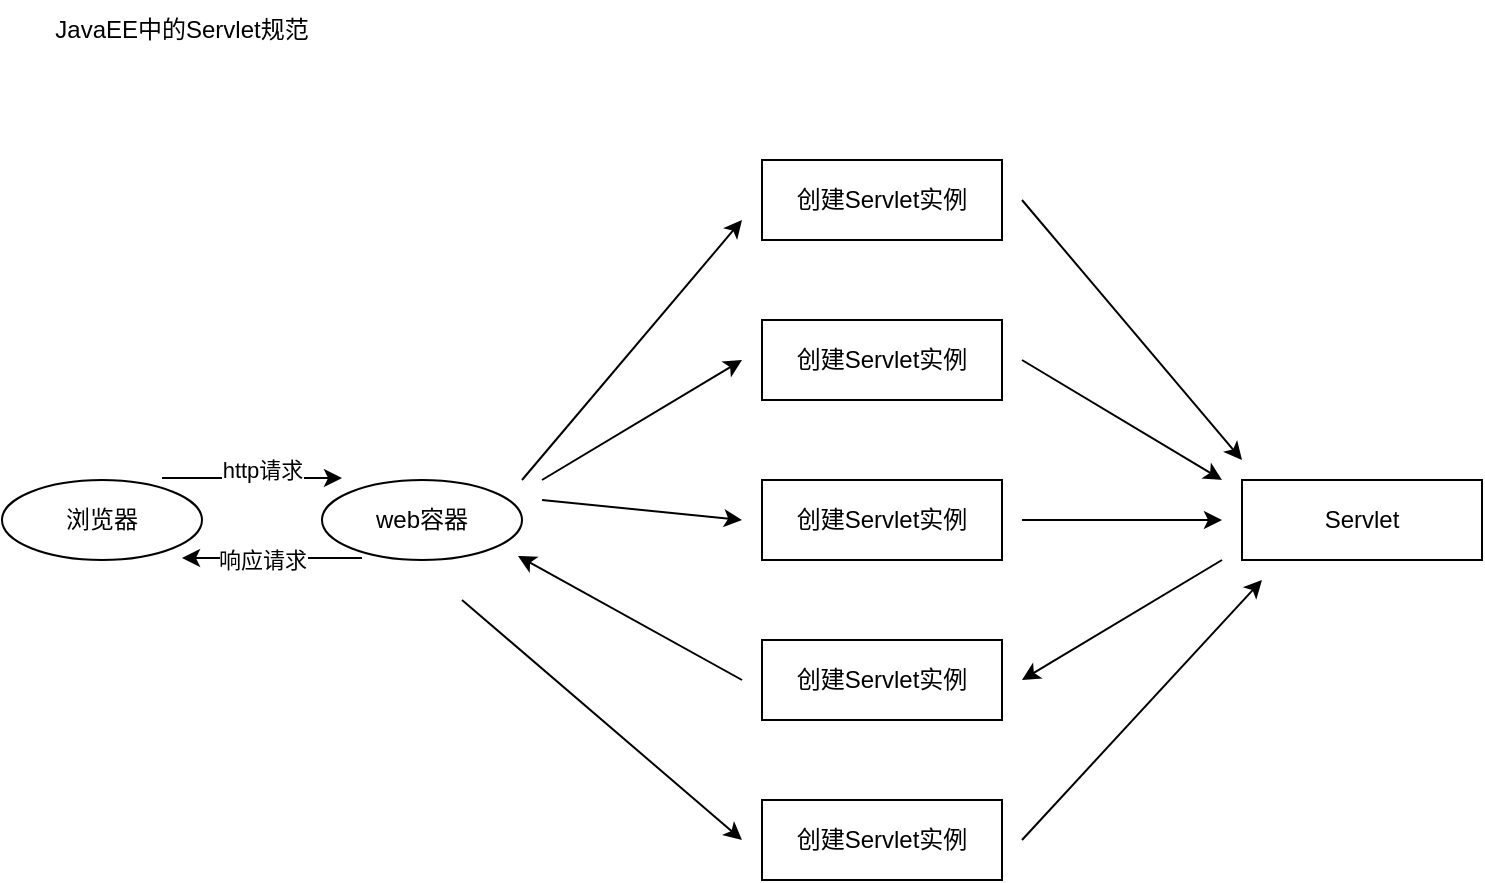 <mxfile version="28.1.2">
  <diagram name="第 1 页" id="9gFXu-8HaGR2-PZNJGEF">
    <mxGraphModel dx="1213" dy="730" grid="1" gridSize="10" guides="1" tooltips="1" connect="1" arrows="1" fold="1" page="1" pageScale="1" pageWidth="827" pageHeight="1169" math="0" shadow="0">
      <root>
        <mxCell id="0" />
        <mxCell id="1" parent="0" />
        <mxCell id="nI15GKyS_x8tQx_1aQZv-1" value="web容器" style="ellipse;whiteSpace=wrap;html=1;" vertex="1" parent="1">
          <mxGeometry x="180" y="320" width="100" height="40" as="geometry" />
        </mxCell>
        <mxCell id="nI15GKyS_x8tQx_1aQZv-3" value="JavaEE中的Servlet规范" style="text;html=1;align=center;verticalAlign=middle;whiteSpace=wrap;rounded=0;" vertex="1" parent="1">
          <mxGeometry x="40" y="80" width="140" height="30" as="geometry" />
        </mxCell>
        <mxCell id="nI15GKyS_x8tQx_1aQZv-4" value="浏览器" style="ellipse;whiteSpace=wrap;html=1;" vertex="1" parent="1">
          <mxGeometry x="20" y="320" width="100" height="40" as="geometry" />
        </mxCell>
        <mxCell id="nI15GKyS_x8tQx_1aQZv-7" value="创建Servlet实例" style="rounded=0;whiteSpace=wrap;html=1;" vertex="1" parent="1">
          <mxGeometry x="400" y="160" width="120" height="40" as="geometry" />
        </mxCell>
        <mxCell id="nI15GKyS_x8tQx_1aQZv-8" value="创建Servlet实例" style="rounded=0;whiteSpace=wrap;html=1;" vertex="1" parent="1">
          <mxGeometry x="400" y="240" width="120" height="40" as="geometry" />
        </mxCell>
        <mxCell id="nI15GKyS_x8tQx_1aQZv-9" value="创建Servlet实例" style="rounded=0;whiteSpace=wrap;html=1;" vertex="1" parent="1">
          <mxGeometry x="400" y="320" width="120" height="40" as="geometry" />
        </mxCell>
        <mxCell id="nI15GKyS_x8tQx_1aQZv-10" value="创建Servlet实例" style="rounded=0;whiteSpace=wrap;html=1;" vertex="1" parent="1">
          <mxGeometry x="400" y="400" width="120" height="40" as="geometry" />
        </mxCell>
        <mxCell id="nI15GKyS_x8tQx_1aQZv-11" value="创建Servlet实例" style="rounded=0;whiteSpace=wrap;html=1;" vertex="1" parent="1">
          <mxGeometry x="400" y="480" width="120" height="40" as="geometry" />
        </mxCell>
        <mxCell id="nI15GKyS_x8tQx_1aQZv-12" value="" style="endArrow=classic;html=1;rounded=0;" edge="1" parent="1">
          <mxGeometry relative="1" as="geometry">
            <mxPoint x="100" y="319" as="sourcePoint" />
            <mxPoint x="190" y="319" as="targetPoint" />
          </mxGeometry>
        </mxCell>
        <mxCell id="nI15GKyS_x8tQx_1aQZv-16" value="http请求" style="edgeLabel;html=1;align=center;verticalAlign=middle;resizable=0;points=[];" vertex="1" connectable="0" parent="nI15GKyS_x8tQx_1aQZv-12">
          <mxGeometry x="-0.333" y="4" relative="1" as="geometry">
            <mxPoint x="20" as="offset" />
          </mxGeometry>
        </mxCell>
        <mxCell id="nI15GKyS_x8tQx_1aQZv-15" value="" style="endArrow=classic;html=1;rounded=0;" edge="1" parent="1">
          <mxGeometry relative="1" as="geometry">
            <mxPoint x="180" y="359" as="sourcePoint" />
            <mxPoint x="110" y="359" as="targetPoint" />
            <Array as="points">
              <mxPoint x="200" y="359" />
              <mxPoint x="180" y="359" />
            </Array>
          </mxGeometry>
        </mxCell>
        <mxCell id="nI15GKyS_x8tQx_1aQZv-18" value="响应请求" style="edgeLabel;html=1;align=center;verticalAlign=middle;resizable=0;points=[];" vertex="1" connectable="0" parent="nI15GKyS_x8tQx_1aQZv-15">
          <mxGeometry x="0.382" relative="1" as="geometry">
            <mxPoint x="6" y="1" as="offset" />
          </mxGeometry>
        </mxCell>
        <mxCell id="nI15GKyS_x8tQx_1aQZv-20" value="" style="endArrow=classic;html=1;rounded=0;" edge="1" parent="1">
          <mxGeometry width="50" height="50" relative="1" as="geometry">
            <mxPoint x="280" y="320" as="sourcePoint" />
            <mxPoint x="390" y="190" as="targetPoint" />
          </mxGeometry>
        </mxCell>
        <mxCell id="nI15GKyS_x8tQx_1aQZv-21" value="" style="endArrow=classic;html=1;rounded=0;" edge="1" parent="1">
          <mxGeometry width="50" height="50" relative="1" as="geometry">
            <mxPoint x="290" y="320" as="sourcePoint" />
            <mxPoint x="390" y="260" as="targetPoint" />
          </mxGeometry>
        </mxCell>
        <mxCell id="nI15GKyS_x8tQx_1aQZv-22" value="" style="endArrow=classic;html=1;rounded=0;" edge="1" parent="1">
          <mxGeometry width="50" height="50" relative="1" as="geometry">
            <mxPoint x="290" y="330" as="sourcePoint" />
            <mxPoint x="390" y="340" as="targetPoint" />
          </mxGeometry>
        </mxCell>
        <mxCell id="nI15GKyS_x8tQx_1aQZv-23" value="" style="endArrow=classic;html=1;rounded=0;" edge="1" parent="1">
          <mxGeometry width="50" height="50" relative="1" as="geometry">
            <mxPoint x="390" y="420" as="sourcePoint" />
            <mxPoint x="278" y="358" as="targetPoint" />
          </mxGeometry>
        </mxCell>
        <mxCell id="nI15GKyS_x8tQx_1aQZv-24" value="" style="endArrow=classic;html=1;rounded=0;" edge="1" parent="1">
          <mxGeometry width="50" height="50" relative="1" as="geometry">
            <mxPoint x="250" y="380" as="sourcePoint" />
            <mxPoint x="390" y="500" as="targetPoint" />
          </mxGeometry>
        </mxCell>
        <mxCell id="nI15GKyS_x8tQx_1aQZv-25" value="Servlet" style="rounded=0;whiteSpace=wrap;html=1;" vertex="1" parent="1">
          <mxGeometry x="640" y="320" width="120" height="40" as="geometry" />
        </mxCell>
        <mxCell id="nI15GKyS_x8tQx_1aQZv-28" value="" style="endArrow=classic;html=1;rounded=0;" edge="1" parent="1">
          <mxGeometry width="50" height="50" relative="1" as="geometry">
            <mxPoint x="530" y="180" as="sourcePoint" />
            <mxPoint x="640" y="310" as="targetPoint" />
          </mxGeometry>
        </mxCell>
        <mxCell id="nI15GKyS_x8tQx_1aQZv-29" value="" style="endArrow=classic;html=1;rounded=0;" edge="1" parent="1">
          <mxGeometry width="50" height="50" relative="1" as="geometry">
            <mxPoint x="530" y="260" as="sourcePoint" />
            <mxPoint x="630" y="320" as="targetPoint" />
          </mxGeometry>
        </mxCell>
        <mxCell id="nI15GKyS_x8tQx_1aQZv-30" value="" style="endArrow=classic;html=1;rounded=0;" edge="1" parent="1">
          <mxGeometry width="50" height="50" relative="1" as="geometry">
            <mxPoint x="530" y="340" as="sourcePoint" />
            <mxPoint x="630" y="340" as="targetPoint" />
          </mxGeometry>
        </mxCell>
        <mxCell id="nI15GKyS_x8tQx_1aQZv-31" value="" style="endArrow=classic;html=1;rounded=0;" edge="1" parent="1">
          <mxGeometry width="50" height="50" relative="1" as="geometry">
            <mxPoint x="630" y="360" as="sourcePoint" />
            <mxPoint x="530" y="420" as="targetPoint" />
          </mxGeometry>
        </mxCell>
        <mxCell id="nI15GKyS_x8tQx_1aQZv-32" value="" style="endArrow=classic;html=1;rounded=0;" edge="1" parent="1">
          <mxGeometry width="50" height="50" relative="1" as="geometry">
            <mxPoint x="530" y="500" as="sourcePoint" />
            <mxPoint x="650" y="370" as="targetPoint" />
          </mxGeometry>
        </mxCell>
      </root>
    </mxGraphModel>
  </diagram>
</mxfile>
